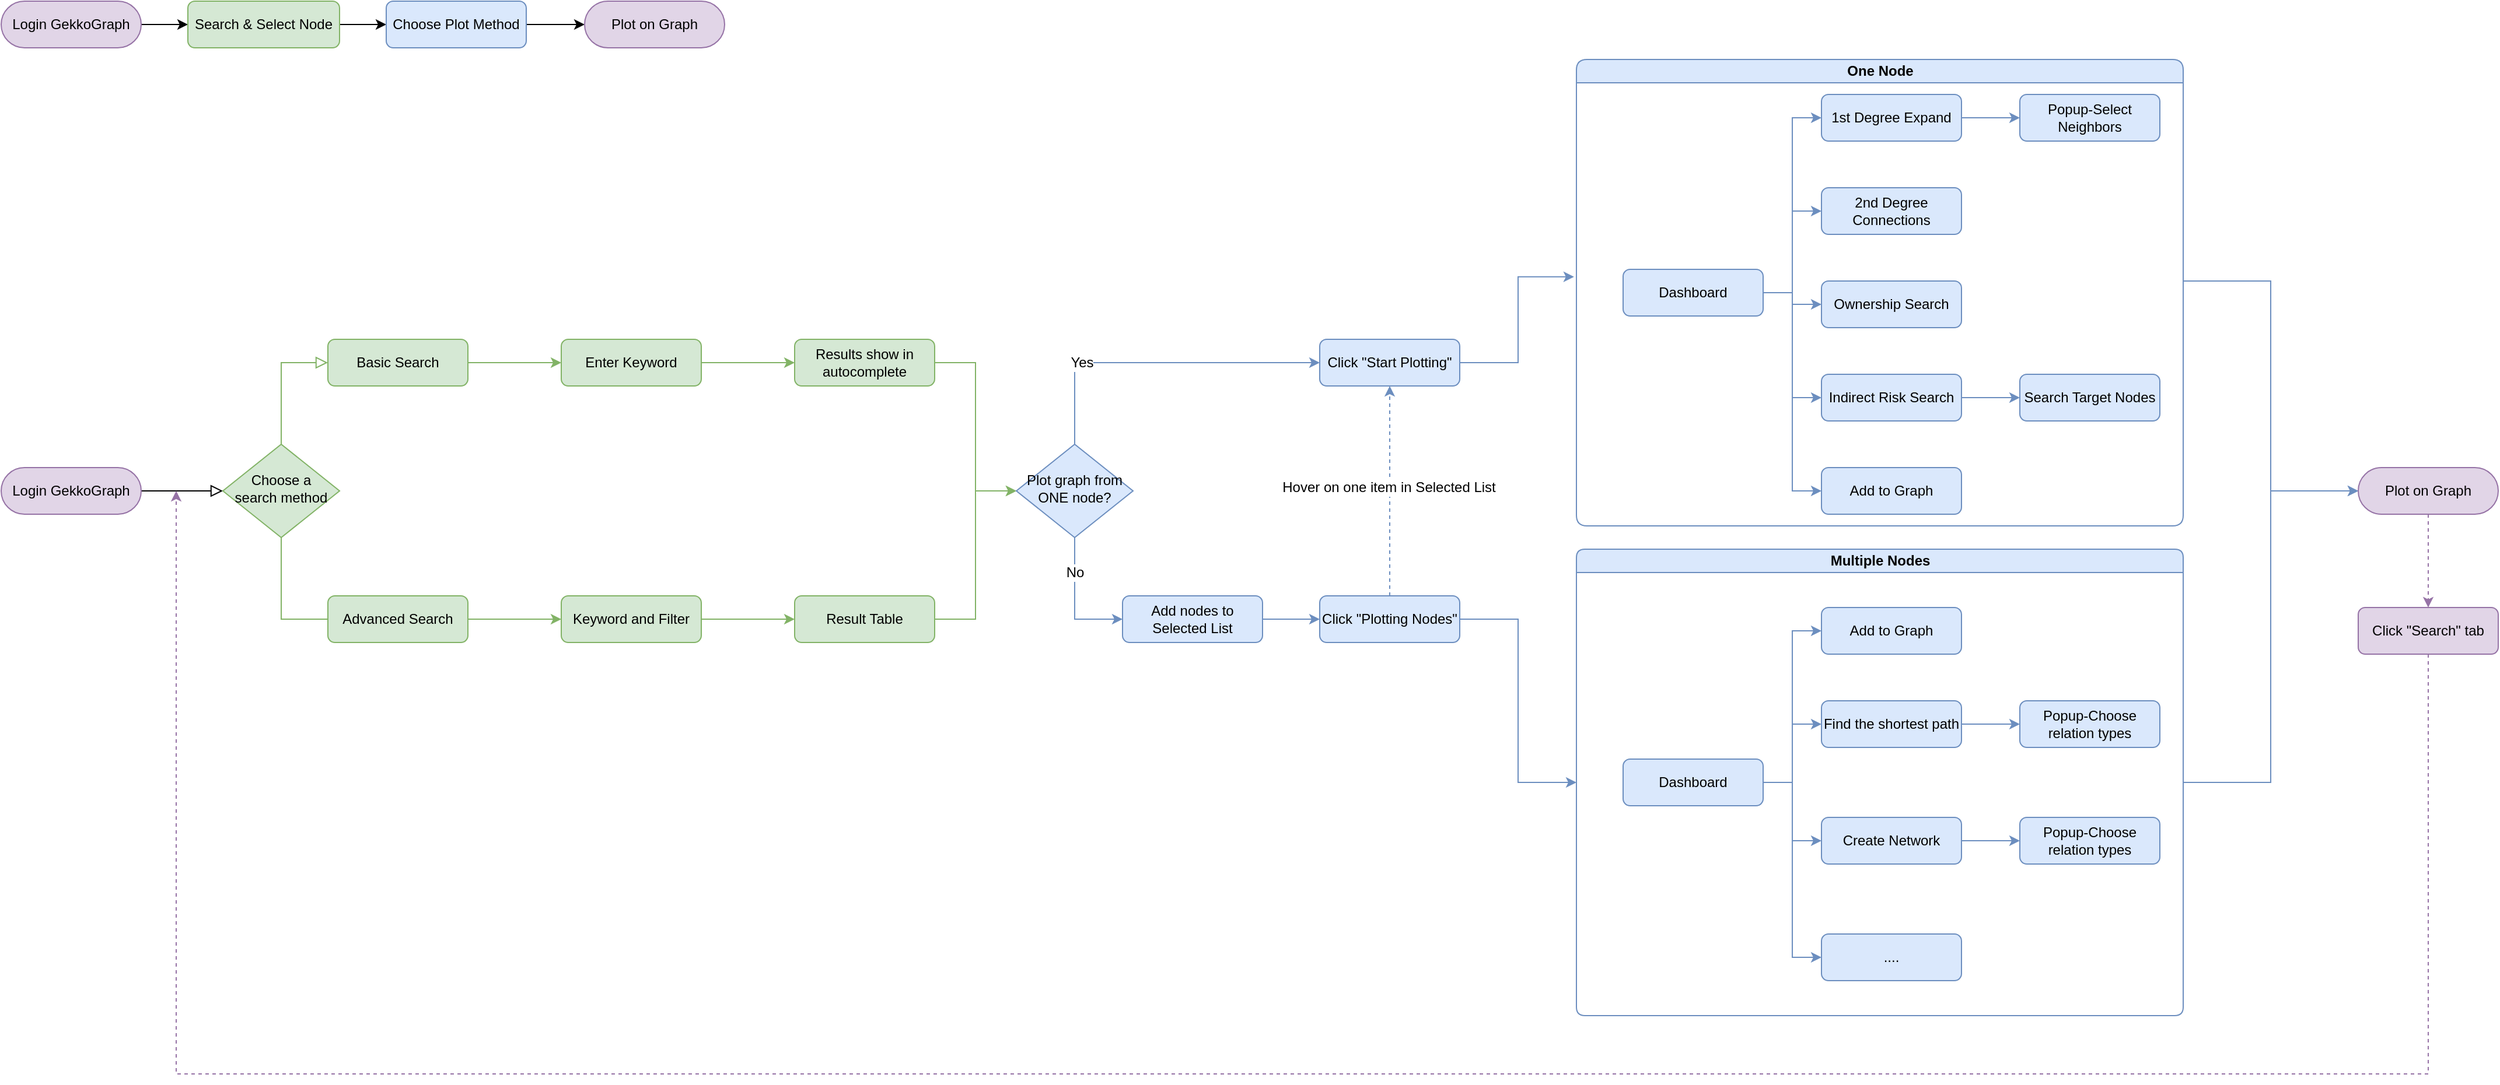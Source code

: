 <mxfile version="14.0.0" type="github">
  <diagram id="C5RBs43oDa-KdzZeNtuy" name="Page-1">
    <mxGraphModel dx="925" dy="1707" grid="1" gridSize="10" guides="1" tooltips="1" connect="1" arrows="1" fold="1" page="1" pageScale="1" pageWidth="827" pageHeight="1169" math="0" shadow="0">
      <root>
        <mxCell id="WIyWlLk6GJQsqaUBKTNV-0" />
        <mxCell id="WIyWlLk6GJQsqaUBKTNV-1" parent="WIyWlLk6GJQsqaUBKTNV-0" />
        <mxCell id="WIyWlLk6GJQsqaUBKTNV-2" value="" style="rounded=0;html=1;jettySize=auto;orthogonalLoop=1;fontSize=11;endArrow=block;endFill=0;endSize=8;strokeWidth=1;shadow=0;labelBackgroundColor=none;edgeStyle=orthogonalEdgeStyle;" parent="WIyWlLk6GJQsqaUBKTNV-1" source="WIyWlLk6GJQsqaUBKTNV-3" target="WIyWlLk6GJQsqaUBKTNV-6" edge="1">
          <mxGeometry relative="1" as="geometry" />
        </mxCell>
        <mxCell id="WIyWlLk6GJQsqaUBKTNV-3" value="Login GekkoGraph" style="rounded=1;whiteSpace=wrap;html=1;fontSize=12;glass=0;strokeWidth=1;shadow=0;arcSize=50;fillColor=#e1d5e7;strokeColor=#9673a6;" parent="WIyWlLk6GJQsqaUBKTNV-1" vertex="1">
          <mxGeometry x="160" y="-640" width="120" height="40" as="geometry" />
        </mxCell>
        <mxCell id="WIyWlLk6GJQsqaUBKTNV-4" value="" style="rounded=0;html=1;jettySize=auto;orthogonalLoop=1;fontSize=11;endArrow=block;endFill=0;endSize=8;strokeWidth=1;shadow=0;labelBackgroundColor=none;edgeStyle=orthogonalEdgeStyle;entryX=0;entryY=0.5;entryDx=0;entryDy=0;fillColor=#d5e8d4;strokeColor=#82b366;" parent="WIyWlLk6GJQsqaUBKTNV-1" source="WIyWlLk6GJQsqaUBKTNV-6" target="WIyWlLk6GJQsqaUBKTNV-12" edge="1">
          <mxGeometry y="20" relative="1" as="geometry">
            <mxPoint as="offset" />
            <mxPoint x="570.034" y="-569.972" as="targetPoint" />
            <Array as="points">
              <mxPoint x="400" y="-510" />
              <mxPoint x="540" y="-510" />
            </Array>
          </mxGeometry>
        </mxCell>
        <mxCell id="WIyWlLk6GJQsqaUBKTNV-5" value="" style="edgeStyle=orthogonalEdgeStyle;rounded=0;html=1;jettySize=auto;orthogonalLoop=1;fontSize=11;endArrow=block;endFill=0;endSize=8;strokeWidth=1;shadow=0;labelBackgroundColor=none;entryX=0;entryY=0.5;entryDx=0;entryDy=0;fillColor=#d5e8d4;strokeColor=#82b366;" parent="WIyWlLk6GJQsqaUBKTNV-1" source="WIyWlLk6GJQsqaUBKTNV-6" target="WIyWlLk6GJQsqaUBKTNV-7" edge="1">
          <mxGeometry y="10" relative="1" as="geometry">
            <mxPoint as="offset" />
            <Array as="points">
              <mxPoint x="400" y="-730" />
            </Array>
          </mxGeometry>
        </mxCell>
        <mxCell id="WIyWlLk6GJQsqaUBKTNV-6" value="Choose a search method" style="rhombus;whiteSpace=wrap;html=1;shadow=0;fontFamily=Helvetica;fontSize=12;align=center;strokeWidth=1;spacing=6;spacingTop=-4;fillColor=#d5e8d4;strokeColor=#82b366;" parent="WIyWlLk6GJQsqaUBKTNV-1" vertex="1">
          <mxGeometry x="350" y="-660" width="100" height="80" as="geometry" />
        </mxCell>
        <mxCell id="0FU5Pp-i_h0f7p2sPTCY-2" value="" style="edgeStyle=orthogonalEdgeStyle;rounded=0;orthogonalLoop=1;jettySize=auto;html=1;entryX=0;entryY=0.5;entryDx=0;entryDy=0;fillColor=#d5e8d4;strokeColor=#82b366;" parent="WIyWlLk6GJQsqaUBKTNV-1" source="WIyWlLk6GJQsqaUBKTNV-7" target="0FU5Pp-i_h0f7p2sPTCY-3" edge="1">
          <mxGeometry relative="1" as="geometry">
            <mxPoint x="640" y="-730" as="targetPoint" />
          </mxGeometry>
        </mxCell>
        <mxCell id="WIyWlLk6GJQsqaUBKTNV-7" value="Basic Search" style="rounded=1;whiteSpace=wrap;html=1;fontSize=12;glass=0;strokeWidth=1;shadow=0;fillColor=#d5e8d4;strokeColor=#82b366;" parent="WIyWlLk6GJQsqaUBKTNV-1" vertex="1">
          <mxGeometry x="440" y="-750" width="120" height="40" as="geometry" />
        </mxCell>
        <mxCell id="0FU5Pp-i_h0f7p2sPTCY-8" value="" style="edgeStyle=orthogonalEdgeStyle;rounded=0;orthogonalLoop=1;jettySize=auto;html=1;entryX=0;entryY=0.5;entryDx=0;entryDy=0;fillColor=#d5e8d4;strokeColor=#82b366;" parent="WIyWlLk6GJQsqaUBKTNV-1" source="WIyWlLk6GJQsqaUBKTNV-12" target="0FU5Pp-i_h0f7p2sPTCY-9" edge="1">
          <mxGeometry relative="1" as="geometry">
            <mxPoint x="640" y="-510" as="targetPoint" />
          </mxGeometry>
        </mxCell>
        <mxCell id="WIyWlLk6GJQsqaUBKTNV-12" value="Advanced Search" style="rounded=1;whiteSpace=wrap;html=1;fontSize=12;glass=0;strokeWidth=1;shadow=0;fillColor=#d5e8d4;strokeColor=#82b366;" parent="WIyWlLk6GJQsqaUBKTNV-1" vertex="1">
          <mxGeometry x="440" y="-530" width="120" height="40" as="geometry" />
        </mxCell>
        <mxCell id="0FU5Pp-i_h0f7p2sPTCY-5" value="" style="edgeStyle=orthogonalEdgeStyle;rounded=0;orthogonalLoop=1;jettySize=auto;html=1;entryX=0;entryY=0.5;entryDx=0;entryDy=0;fillColor=#d5e8d4;strokeColor=#82b366;" parent="WIyWlLk6GJQsqaUBKTNV-1" source="0FU5Pp-i_h0f7p2sPTCY-3" target="0FU5Pp-i_h0f7p2sPTCY-6" edge="1">
          <mxGeometry relative="1" as="geometry">
            <mxPoint x="840" y="-730" as="targetPoint" />
          </mxGeometry>
        </mxCell>
        <mxCell id="0FU5Pp-i_h0f7p2sPTCY-3" value="Enter Keyword" style="rounded=1;whiteSpace=wrap;html=1;fontSize=12;glass=0;strokeWidth=1;shadow=0;fillColor=#d5e8d4;strokeColor=#82b366;" parent="WIyWlLk6GJQsqaUBKTNV-1" vertex="1">
          <mxGeometry x="640" y="-750" width="120" height="40" as="geometry" />
        </mxCell>
        <mxCell id="0FU5Pp-i_h0f7p2sPTCY-13" style="edgeStyle=orthogonalEdgeStyle;rounded=0;orthogonalLoop=1;jettySize=auto;html=1;entryX=0;entryY=0.5;entryDx=0;entryDy=0;fillColor=#d5e8d4;strokeColor=#82b366;" parent="WIyWlLk6GJQsqaUBKTNV-1" source="0FU5Pp-i_h0f7p2sPTCY-6" target="0FU5Pp-i_h0f7p2sPTCY-12" edge="1">
          <mxGeometry relative="1" as="geometry" />
        </mxCell>
        <mxCell id="0FU5Pp-i_h0f7p2sPTCY-6" value="Results show in autocomplete" style="rounded=1;whiteSpace=wrap;html=1;fontSize=12;glass=0;strokeWidth=1;shadow=0;fillColor=#d5e8d4;strokeColor=#82b366;" parent="WIyWlLk6GJQsqaUBKTNV-1" vertex="1">
          <mxGeometry x="840" y="-750" width="120" height="40" as="geometry" />
        </mxCell>
        <mxCell id="0FU5Pp-i_h0f7p2sPTCY-10" style="edgeStyle=orthogonalEdgeStyle;rounded=0;orthogonalLoop=1;jettySize=auto;html=1;entryX=0;entryY=0.5;entryDx=0;entryDy=0;fillColor=#d5e8d4;strokeColor=#82b366;" parent="WIyWlLk6GJQsqaUBKTNV-1" source="0FU5Pp-i_h0f7p2sPTCY-9" target="0FU5Pp-i_h0f7p2sPTCY-11" edge="1">
          <mxGeometry relative="1" as="geometry">
            <mxPoint x="840" y="-510" as="targetPoint" />
          </mxGeometry>
        </mxCell>
        <mxCell id="0FU5Pp-i_h0f7p2sPTCY-9" value="Keyword and Filter" style="rounded=1;whiteSpace=wrap;html=1;fontSize=12;glass=0;strokeWidth=1;shadow=0;fillColor=#d5e8d4;strokeColor=#82b366;" parent="WIyWlLk6GJQsqaUBKTNV-1" vertex="1">
          <mxGeometry x="640" y="-530" width="120" height="40" as="geometry" />
        </mxCell>
        <mxCell id="0FU5Pp-i_h0f7p2sPTCY-14" style="edgeStyle=orthogonalEdgeStyle;rounded=0;orthogonalLoop=1;jettySize=auto;html=1;entryX=0;entryY=0.5;entryDx=0;entryDy=0;fillColor=#d5e8d4;strokeColor=#82b366;" parent="WIyWlLk6GJQsqaUBKTNV-1" source="0FU5Pp-i_h0f7p2sPTCY-11" target="0FU5Pp-i_h0f7p2sPTCY-12" edge="1">
          <mxGeometry relative="1" as="geometry" />
        </mxCell>
        <mxCell id="0FU5Pp-i_h0f7p2sPTCY-11" value="Result Table" style="rounded=1;whiteSpace=wrap;html=1;fontSize=12;glass=0;strokeWidth=1;shadow=0;fillColor=#d5e8d4;strokeColor=#82b366;" parent="WIyWlLk6GJQsqaUBKTNV-1" vertex="1">
          <mxGeometry x="840" y="-530" width="120" height="40" as="geometry" />
        </mxCell>
        <mxCell id="0FU5Pp-i_h0f7p2sPTCY-16" style="edgeStyle=orthogonalEdgeStyle;rounded=0;orthogonalLoop=1;jettySize=auto;html=1;entryX=0;entryY=0.5;entryDx=0;entryDy=0;fontSize=12;fillColor=#dae8fc;strokeColor=#6c8ebf;" parent="WIyWlLk6GJQsqaUBKTNV-1" source="0FU5Pp-i_h0f7p2sPTCY-12" target="0FU5Pp-i_h0f7p2sPTCY-15" edge="1">
          <mxGeometry relative="1" as="geometry">
            <Array as="points">
              <mxPoint x="1080" y="-620" />
              <mxPoint x="1080" y="-730" />
            </Array>
          </mxGeometry>
        </mxCell>
        <mxCell id="0FU5Pp-i_h0f7p2sPTCY-17" value="Yes" style="edgeLabel;html=1;align=center;verticalAlign=middle;resizable=0;points=[];fontSize=12;" parent="0FU5Pp-i_h0f7p2sPTCY-16" vertex="1" connectable="0">
          <mxGeometry x="-0.457" relative="1" as="geometry">
            <mxPoint as="offset" />
          </mxGeometry>
        </mxCell>
        <mxCell id="0FU5Pp-i_h0f7p2sPTCY-12" value="Plot graph from ONE node?" style="rhombus;whiteSpace=wrap;html=1;shadow=0;fontFamily=Helvetica;fontSize=12;align=center;strokeWidth=1;spacing=6;spacingTop=-4;fillColor=#dae8fc;strokeColor=#6c8ebf;" parent="WIyWlLk6GJQsqaUBKTNV-1" vertex="1">
          <mxGeometry x="1030" y="-660" width="100" height="80" as="geometry" />
        </mxCell>
        <mxCell id="0FU5Pp-i_h0f7p2sPTCY-23" style="edgeStyle=orthogonalEdgeStyle;rounded=0;orthogonalLoop=1;jettySize=auto;html=1;exitX=1;exitY=0.5;exitDx=0;exitDy=0;entryX=-0.004;entryY=0.466;entryDx=0;entryDy=0;entryPerimeter=0;fillColor=#dae8fc;strokeColor=#6c8ebf;" parent="WIyWlLk6GJQsqaUBKTNV-1" source="0FU5Pp-i_h0f7p2sPTCY-15" target="0FU5Pp-i_h0f7p2sPTCY-55" edge="1">
          <mxGeometry relative="1" as="geometry">
            <mxPoint x="1340" y="-730" as="targetPoint" />
          </mxGeometry>
        </mxCell>
        <mxCell id="0FU5Pp-i_h0f7p2sPTCY-15" value="Click &quot;Start Plotting&quot;" style="rounded=1;whiteSpace=wrap;html=1;fontSize=12;glass=0;strokeWidth=1;shadow=0;fillColor=#dae8fc;strokeColor=#6c8ebf;" parent="WIyWlLk6GJQsqaUBKTNV-1" vertex="1">
          <mxGeometry x="1290" y="-750" width="120" height="40" as="geometry" />
        </mxCell>
        <mxCell id="0FU5Pp-i_h0f7p2sPTCY-34" style="edgeStyle=orthogonalEdgeStyle;rounded=0;orthogonalLoop=1;jettySize=auto;html=1;entryX=0;entryY=0.5;entryDx=0;entryDy=0;fontSize=12;fillColor=#dae8fc;strokeColor=#6c8ebf;" parent="WIyWlLk6GJQsqaUBKTNV-1" source="0FU5Pp-i_h0f7p2sPTCY-30" target="0FU5Pp-i_h0f7p2sPTCY-33" edge="1">
          <mxGeometry relative="1" as="geometry" />
        </mxCell>
        <mxCell id="0FU5Pp-i_h0f7p2sPTCY-30" value="Add nodes to Selected List" style="rounded=1;whiteSpace=wrap;html=1;fontSize=12;glass=0;strokeWidth=1;shadow=0;fillColor=#dae8fc;strokeColor=#6c8ebf;" parent="WIyWlLk6GJQsqaUBKTNV-1" vertex="1">
          <mxGeometry x="1121" y="-530" width="120" height="40" as="geometry" />
        </mxCell>
        <mxCell id="0FU5Pp-i_h0f7p2sPTCY-31" style="edgeStyle=orthogonalEdgeStyle;rounded=0;orthogonalLoop=1;jettySize=auto;html=1;exitX=0.5;exitY=1;exitDx=0;exitDy=0;entryX=0;entryY=0.5;entryDx=0;entryDy=0;fontSize=12;fillColor=#dae8fc;strokeColor=#6c8ebf;" parent="WIyWlLk6GJQsqaUBKTNV-1" source="0FU5Pp-i_h0f7p2sPTCY-12" target="0FU5Pp-i_h0f7p2sPTCY-30" edge="1">
          <mxGeometry relative="1" as="geometry">
            <mxPoint x="1080.034" y="-444.972" as="sourcePoint" />
            <mxPoint x="1121" y="-515" as="targetPoint" />
            <Array as="points">
              <mxPoint x="1080" y="-510" />
            </Array>
          </mxGeometry>
        </mxCell>
        <mxCell id="0FU5Pp-i_h0f7p2sPTCY-32" value="No" style="edgeLabel;html=1;align=center;verticalAlign=middle;resizable=0;points=[];fontSize=12;" parent="0FU5Pp-i_h0f7p2sPTCY-31" vertex="1" connectable="0">
          <mxGeometry x="-0.457" relative="1" as="geometry">
            <mxPoint as="offset" />
          </mxGeometry>
        </mxCell>
        <mxCell id="0FU5Pp-i_h0f7p2sPTCY-35" style="edgeStyle=orthogonalEdgeStyle;rounded=0;orthogonalLoop=1;jettySize=auto;html=1;entryX=0.5;entryY=1;entryDx=0;entryDy=0;dashed=1;fontSize=12;fillColor=#dae8fc;strokeColor=#6c8ebf;" parent="WIyWlLk6GJQsqaUBKTNV-1" source="0FU5Pp-i_h0f7p2sPTCY-33" target="0FU5Pp-i_h0f7p2sPTCY-15" edge="1">
          <mxGeometry relative="1" as="geometry">
            <Array as="points">
              <mxPoint x="1350" y="-660" />
              <mxPoint x="1350" y="-660" />
            </Array>
          </mxGeometry>
        </mxCell>
        <mxCell id="0FU5Pp-i_h0f7p2sPTCY-36" value="Hover on one item in Selected List" style="edgeLabel;html=1;align=center;verticalAlign=middle;resizable=0;points=[];fontSize=12;" parent="0FU5Pp-i_h0f7p2sPTCY-35" vertex="1" connectable="0">
          <mxGeometry x="0.035" y="1" relative="1" as="geometry">
            <mxPoint as="offset" />
          </mxGeometry>
        </mxCell>
        <mxCell id="0FU5Pp-i_h0f7p2sPTCY-86" style="edgeStyle=orthogonalEdgeStyle;rounded=0;orthogonalLoop=1;jettySize=auto;html=1;entryX=0;entryY=0.5;entryDx=0;entryDy=0;fillColor=#dae8fc;strokeColor=#6c8ebf;" parent="WIyWlLk6GJQsqaUBKTNV-1" source="0FU5Pp-i_h0f7p2sPTCY-33" target="0FU5Pp-i_h0f7p2sPTCY-74" edge="1">
          <mxGeometry relative="1" as="geometry" />
        </mxCell>
        <mxCell id="0FU5Pp-i_h0f7p2sPTCY-33" value="Click &quot;Plotting Nodes&quot;" style="rounded=1;whiteSpace=wrap;html=1;fontSize=12;glass=0;strokeWidth=1;shadow=0;fillColor=#dae8fc;strokeColor=#6c8ebf;" parent="WIyWlLk6GJQsqaUBKTNV-1" vertex="1">
          <mxGeometry x="1290" y="-530" width="120" height="40" as="geometry" />
        </mxCell>
        <mxCell id="0FU5Pp-i_h0f7p2sPTCY-99" style="edgeStyle=orthogonalEdgeStyle;rounded=0;orthogonalLoop=1;jettySize=auto;html=1;entryX=0;entryY=0.5;entryDx=0;entryDy=0;fillColor=#dae8fc;strokeColor=#6c8ebf;" parent="WIyWlLk6GJQsqaUBKTNV-1" source="0FU5Pp-i_h0f7p2sPTCY-55" target="0FU5Pp-i_h0f7p2sPTCY-94" edge="1">
          <mxGeometry relative="1" as="geometry">
            <Array as="points">
              <mxPoint x="2105" y="-800" />
              <mxPoint x="2105" y="-620" />
            </Array>
          </mxGeometry>
        </mxCell>
        <mxCell id="0FU5Pp-i_h0f7p2sPTCY-55" value="One Node" style="swimlane;html=1;startSize=20;horizontal=1;childLayout=treeLayout;horizontalTree=1;resizable=0;containerType=tree;rounded=1;shadow=0;glass=0;strokeWidth=1;noLabel=0;portConstraintRotation=0;backgroundOutline=0;fillColor=#dae8fc;strokeColor=#6c8ebf;" parent="WIyWlLk6GJQsqaUBKTNV-1" vertex="1">
          <mxGeometry x="1510" y="-990" width="520" height="400" as="geometry">
            <mxRectangle x="1520" y="-190" width="30" height="150" as="alternateBounds" />
          </mxGeometry>
        </mxCell>
        <mxCell id="0FU5Pp-i_h0f7p2sPTCY-63" style="edgeStyle=orthogonalEdgeStyle;rounded=0;orthogonalLoop=1;jettySize=auto;html=1;entryX=0;entryY=0.5;entryDx=0;entryDy=0;fillColor=#dae8fc;strokeColor=#6c8ebf;" parent="0FU5Pp-i_h0f7p2sPTCY-55" source="0FU5Pp-i_h0f7p2sPTCY-61" target="0FU5Pp-i_h0f7p2sPTCY-62" edge="1">
          <mxGeometry relative="1" as="geometry" />
        </mxCell>
        <mxCell id="0FU5Pp-i_h0f7p2sPTCY-61" value="Dashboard" style="rounded=1;whiteSpace=wrap;html=1;fontSize=12;glass=0;strokeWidth=1;shadow=0;fillColor=#dae8fc;strokeColor=#6c8ebf;" parent="0FU5Pp-i_h0f7p2sPTCY-55" vertex="1">
          <mxGeometry x="40" y="180" width="120" height="40" as="geometry" />
        </mxCell>
        <mxCell id="0FU5Pp-i_h0f7p2sPTCY-62" value="1st Degree Expand" style="rounded=1;whiteSpace=wrap;html=1;fontSize=12;glass=0;strokeWidth=1;shadow=0;fillColor=#dae8fc;strokeColor=#6c8ebf;" parent="0FU5Pp-i_h0f7p2sPTCY-55" vertex="1">
          <mxGeometry x="210" y="30" width="120" height="40" as="geometry" />
        </mxCell>
        <mxCell id="0FU5Pp-i_h0f7p2sPTCY-64" value="2nd Degree Connections" style="rounded=1;whiteSpace=wrap;html=1;fontSize=12;glass=0;strokeWidth=1;shadow=0;fillColor=#dae8fc;strokeColor=#6c8ebf;" parent="0FU5Pp-i_h0f7p2sPTCY-55" vertex="1">
          <mxGeometry x="210" y="110" width="120" height="40" as="geometry" />
        </mxCell>
        <mxCell id="0FU5Pp-i_h0f7p2sPTCY-65" style="edgeStyle=orthogonalEdgeStyle;rounded=0;orthogonalLoop=1;jettySize=auto;html=1;entryX=0;entryY=0.5;entryDx=0;entryDy=0;fillColor=#dae8fc;strokeColor=#6c8ebf;" parent="0FU5Pp-i_h0f7p2sPTCY-55" source="0FU5Pp-i_h0f7p2sPTCY-61" target="0FU5Pp-i_h0f7p2sPTCY-64" edge="1">
          <mxGeometry relative="1" as="geometry">
            <mxPoint x="160" y="-576" as="sourcePoint" />
            <mxPoint x="210" y="-576" as="targetPoint" />
          </mxGeometry>
        </mxCell>
        <mxCell id="0FU5Pp-i_h0f7p2sPTCY-66" value="Ownership Search" style="rounded=1;whiteSpace=wrap;html=1;fontSize=12;glass=0;strokeWidth=1;shadow=0;fillColor=#dae8fc;strokeColor=#6c8ebf;" parent="0FU5Pp-i_h0f7p2sPTCY-55" vertex="1">
          <mxGeometry x="210" y="190" width="120" height="40" as="geometry" />
        </mxCell>
        <mxCell id="0FU5Pp-i_h0f7p2sPTCY-67" style="edgeStyle=orthogonalEdgeStyle;rounded=0;orthogonalLoop=1;jettySize=auto;html=1;entryX=0;entryY=0.5;entryDx=0;entryDy=0;fillColor=#dae8fc;strokeColor=#6c8ebf;" parent="0FU5Pp-i_h0f7p2sPTCY-55" source="0FU5Pp-i_h0f7p2sPTCY-61" target="0FU5Pp-i_h0f7p2sPTCY-66" edge="1">
          <mxGeometry relative="1" as="geometry">
            <mxPoint x="160" y="-536" as="sourcePoint" />
            <mxPoint x="210" y="-496" as="targetPoint" />
          </mxGeometry>
        </mxCell>
        <mxCell id="0FU5Pp-i_h0f7p2sPTCY-68" value="Indirect Risk Search" style="rounded=1;whiteSpace=wrap;html=1;fontSize=12;glass=0;strokeWidth=1;shadow=0;fillColor=#dae8fc;strokeColor=#6c8ebf;" parent="0FU5Pp-i_h0f7p2sPTCY-55" vertex="1">
          <mxGeometry x="210" y="270" width="120" height="40" as="geometry" />
        </mxCell>
        <mxCell id="0FU5Pp-i_h0f7p2sPTCY-69" style="edgeStyle=orthogonalEdgeStyle;rounded=0;orthogonalLoop=1;jettySize=auto;html=1;entryX=0;entryY=0.5;entryDx=0;entryDy=0;fillColor=#dae8fc;strokeColor=#6c8ebf;" parent="0FU5Pp-i_h0f7p2sPTCY-55" source="0FU5Pp-i_h0f7p2sPTCY-61" target="0FU5Pp-i_h0f7p2sPTCY-68" edge="1">
          <mxGeometry relative="1" as="geometry">
            <mxPoint x="160" y="-456" as="sourcePoint" />
            <mxPoint x="210" y="-376" as="targetPoint" />
          </mxGeometry>
        </mxCell>
        <mxCell id="0FU5Pp-i_h0f7p2sPTCY-72" style="edgeStyle=orthogonalEdgeStyle;rounded=0;orthogonalLoop=1;jettySize=auto;html=1;entryX=0;entryY=0.5;entryDx=0;entryDy=0;fillColor=#dae8fc;strokeColor=#6c8ebf;" parent="0FU5Pp-i_h0f7p2sPTCY-55" source="0FU5Pp-i_h0f7p2sPTCY-62" target="0FU5Pp-i_h0f7p2sPTCY-73" edge="1">
          <mxGeometry relative="1" as="geometry">
            <mxPoint x="1530" y="-446" as="sourcePoint" />
          </mxGeometry>
        </mxCell>
        <mxCell id="0FU5Pp-i_h0f7p2sPTCY-73" value="Popup-Select Neighbors" style="rounded=1;whiteSpace=wrap;html=1;fontSize=12;glass=0;strokeWidth=1;shadow=0;fillColor=#dae8fc;strokeColor=#6c8ebf;" parent="0FU5Pp-i_h0f7p2sPTCY-55" vertex="1">
          <mxGeometry x="380" y="30" width="120" height="40" as="geometry" />
        </mxCell>
        <mxCell id="0FU5Pp-i_h0f7p2sPTCY-92" style="edgeStyle=orthogonalEdgeStyle;rounded=0;orthogonalLoop=1;jettySize=auto;html=1;entryX=0;entryY=0.5;entryDx=0;entryDy=0;fillColor=#dae8fc;strokeColor=#6c8ebf;" parent="0FU5Pp-i_h0f7p2sPTCY-55" source="0FU5Pp-i_h0f7p2sPTCY-68" target="0FU5Pp-i_h0f7p2sPTCY-93" edge="1">
          <mxGeometry relative="1" as="geometry">
            <mxPoint x="1670" y="-110" as="sourcePoint" />
            <mxPoint x="210" y="-376" as="targetPoint" />
          </mxGeometry>
        </mxCell>
        <mxCell id="0FU5Pp-i_h0f7p2sPTCY-93" value="Search Target Nodes" style="rounded=1;whiteSpace=wrap;html=1;fontSize=12;glass=0;strokeWidth=1;shadow=0;fillColor=#dae8fc;strokeColor=#6c8ebf;" parent="0FU5Pp-i_h0f7p2sPTCY-55" vertex="1">
          <mxGeometry x="380" y="270" width="120" height="40" as="geometry" />
        </mxCell>
        <mxCell id="0FU5Pp-i_h0f7p2sPTCY-119" style="edgeStyle=orthogonalEdgeStyle;rounded=0;orthogonalLoop=1;jettySize=auto;html=1;entryX=0;entryY=0.5;entryDx=0;entryDy=0;fillColor=#dae8fc;strokeColor=#6c8ebf;" parent="0FU5Pp-i_h0f7p2sPTCY-55" source="0FU5Pp-i_h0f7p2sPTCY-61" target="0FU5Pp-i_h0f7p2sPTCY-120" edge="1">
          <mxGeometry relative="1" as="geometry">
            <mxPoint x="1670" y="-830" as="sourcePoint" />
            <mxPoint x="210" y="-376" as="targetPoint" />
          </mxGeometry>
        </mxCell>
        <mxCell id="0FU5Pp-i_h0f7p2sPTCY-120" value="Add to Graph" style="rounded=1;whiteSpace=wrap;html=1;fontSize=12;glass=0;strokeWidth=1;shadow=0;fillColor=#dae8fc;strokeColor=#6c8ebf;" parent="0FU5Pp-i_h0f7p2sPTCY-55" vertex="1">
          <mxGeometry x="210" y="350" width="120" height="40" as="geometry" />
        </mxCell>
        <mxCell id="0FU5Pp-i_h0f7p2sPTCY-100" style="edgeStyle=orthogonalEdgeStyle;rounded=0;orthogonalLoop=1;jettySize=auto;html=1;entryX=0;entryY=0.5;entryDx=0;entryDy=0;fillColor=#dae8fc;strokeColor=#6c8ebf;" parent="WIyWlLk6GJQsqaUBKTNV-1" source="0FU5Pp-i_h0f7p2sPTCY-74" target="0FU5Pp-i_h0f7p2sPTCY-94" edge="1">
          <mxGeometry relative="1" as="geometry" />
        </mxCell>
        <mxCell id="0FU5Pp-i_h0f7p2sPTCY-74" value="Multiple Nodes" style="swimlane;html=1;startSize=20;horizontal=1;childLayout=treeLayout;horizontalTree=1;resizable=0;containerType=tree;rounded=1;shadow=0;glass=0;strokeWidth=1;arcSize=12;fillColor=#dae8fc;strokeColor=#6c8ebf;" parent="WIyWlLk6GJQsqaUBKTNV-1" vertex="1">
          <mxGeometry x="1510" y="-570" width="520" height="400" as="geometry">
            <mxRectangle x="1520" y="-190" width="30" height="150" as="alternateBounds" />
          </mxGeometry>
        </mxCell>
        <mxCell id="0FU5Pp-i_h0f7p2sPTCY-75" style="edgeStyle=orthogonalEdgeStyle;rounded=0;orthogonalLoop=1;jettySize=auto;html=1;entryX=0;entryY=0.5;entryDx=0;entryDy=0;fillColor=#dae8fc;strokeColor=#6c8ebf;" parent="0FU5Pp-i_h0f7p2sPTCY-74" source="0FU5Pp-i_h0f7p2sPTCY-76" target="0FU5Pp-i_h0f7p2sPTCY-77" edge="1">
          <mxGeometry relative="1" as="geometry" />
        </mxCell>
        <mxCell id="0FU5Pp-i_h0f7p2sPTCY-121" style="edgeStyle=orthogonalEdgeStyle;rounded=0;orthogonalLoop=1;jettySize=auto;html=1;entryX=0;entryY=0.5;entryDx=0;entryDy=0;fillColor=#dae8fc;strokeColor=#6c8ebf;" parent="0FU5Pp-i_h0f7p2sPTCY-74" source="0FU5Pp-i_h0f7p2sPTCY-76" target="0FU5Pp-i_h0f7p2sPTCY-82" edge="1">
          <mxGeometry relative="1" as="geometry" />
        </mxCell>
        <mxCell id="0FU5Pp-i_h0f7p2sPTCY-76" value="Dashboard" style="rounded=1;whiteSpace=wrap;html=1;fontSize=12;glass=0;strokeWidth=1;shadow=0;fillColor=#dae8fc;strokeColor=#6c8ebf;" parent="0FU5Pp-i_h0f7p2sPTCY-74" vertex="1">
          <mxGeometry x="40" y="180" width="120" height="40" as="geometry" />
        </mxCell>
        <mxCell id="0FU5Pp-i_h0f7p2sPTCY-77" value="Add to Graph" style="rounded=1;whiteSpace=wrap;html=1;fontSize=12;glass=0;strokeWidth=1;shadow=0;fillColor=#dae8fc;strokeColor=#6c8ebf;" parent="0FU5Pp-i_h0f7p2sPTCY-74" vertex="1">
          <mxGeometry x="210" y="50" width="120" height="40" as="geometry" />
        </mxCell>
        <mxCell id="0FU5Pp-i_h0f7p2sPTCY-80" value="Find the shortest path" style="rounded=1;whiteSpace=wrap;html=1;fontSize=12;glass=0;strokeWidth=1;shadow=0;fillColor=#dae8fc;strokeColor=#6c8ebf;" parent="0FU5Pp-i_h0f7p2sPTCY-74" vertex="1">
          <mxGeometry x="210" y="130" width="120" height="40" as="geometry" />
        </mxCell>
        <mxCell id="0FU5Pp-i_h0f7p2sPTCY-81" style="edgeStyle=orthogonalEdgeStyle;rounded=0;orthogonalLoop=1;jettySize=auto;html=1;entryX=0;entryY=0.5;entryDx=0;entryDy=0;fillColor=#dae8fc;strokeColor=#6c8ebf;" parent="0FU5Pp-i_h0f7p2sPTCY-74" source="0FU5Pp-i_h0f7p2sPTCY-76" target="0FU5Pp-i_h0f7p2sPTCY-80" edge="1">
          <mxGeometry relative="1" as="geometry">
            <mxPoint x="160" y="-200" as="sourcePoint" />
            <mxPoint x="210" y="-160" as="targetPoint" />
          </mxGeometry>
        </mxCell>
        <mxCell id="0FU5Pp-i_h0f7p2sPTCY-82" value="Create Network" style="rounded=1;whiteSpace=wrap;html=1;fontSize=12;glass=0;strokeWidth=1;shadow=0;fillColor=#dae8fc;strokeColor=#6c8ebf;" parent="0FU5Pp-i_h0f7p2sPTCY-74" vertex="1">
          <mxGeometry x="210" y="230" width="120" height="40" as="geometry" />
        </mxCell>
        <mxCell id="0FU5Pp-i_h0f7p2sPTCY-95" style="edgeStyle=orthogonalEdgeStyle;rounded=0;orthogonalLoop=1;jettySize=auto;html=1;entryX=0;entryY=0.5;entryDx=0;entryDy=0;fillColor=#dae8fc;strokeColor=#6c8ebf;" parent="0FU5Pp-i_h0f7p2sPTCY-74" source="0FU5Pp-i_h0f7p2sPTCY-80" target="0FU5Pp-i_h0f7p2sPTCY-96" edge="1">
          <mxGeometry relative="1" as="geometry">
            <mxPoint x="1670" y="-424" as="sourcePoint" />
            <mxPoint x="210" y="-160" as="targetPoint" />
          </mxGeometry>
        </mxCell>
        <mxCell id="0FU5Pp-i_h0f7p2sPTCY-96" value="Popup-Choose relation types" style="rounded=1;whiteSpace=wrap;html=1;fontSize=12;glass=0;strokeWidth=1;shadow=0;fillColor=#dae8fc;strokeColor=#6c8ebf;" parent="0FU5Pp-i_h0f7p2sPTCY-74" vertex="1">
          <mxGeometry x="380" y="130" width="120" height="40" as="geometry" />
        </mxCell>
        <mxCell id="0FU5Pp-i_h0f7p2sPTCY-97" style="edgeStyle=orthogonalEdgeStyle;rounded=0;orthogonalLoop=1;jettySize=auto;html=1;entryX=0;entryY=0.5;entryDx=0;entryDy=0;fillColor=#dae8fc;strokeColor=#6c8ebf;" parent="0FU5Pp-i_h0f7p2sPTCY-74" source="0FU5Pp-i_h0f7p2sPTCY-82" target="0FU5Pp-i_h0f7p2sPTCY-98" edge="1">
          <mxGeometry relative="1" as="geometry">
            <mxPoint x="1670" y="-424" as="sourcePoint" />
            <mxPoint x="210" y="-40" as="targetPoint" />
          </mxGeometry>
        </mxCell>
        <mxCell id="0FU5Pp-i_h0f7p2sPTCY-98" value="Popup-Choose relation types" style="rounded=1;whiteSpace=wrap;html=1;fontSize=12;glass=0;strokeWidth=1;shadow=0;fillColor=#dae8fc;strokeColor=#6c8ebf;" parent="0FU5Pp-i_h0f7p2sPTCY-74" vertex="1">
          <mxGeometry x="380" y="230" width="120" height="40" as="geometry" />
        </mxCell>
        <mxCell id="0FU5Pp-i_h0f7p2sPTCY-109" style="edgeStyle=orthogonalEdgeStyle;rounded=0;orthogonalLoop=1;jettySize=auto;html=1;entryX=0;entryY=0.5;entryDx=0;entryDy=0;fillColor=#dae8fc;strokeColor=#6c8ebf;" parent="0FU5Pp-i_h0f7p2sPTCY-74" source="0FU5Pp-i_h0f7p2sPTCY-76" target="0FU5Pp-i_h0f7p2sPTCY-110" edge="1">
          <mxGeometry relative="1" as="geometry">
            <mxPoint x="1670" y="-424" as="sourcePoint" />
            <mxPoint x="210" y="-40" as="targetPoint" />
          </mxGeometry>
        </mxCell>
        <mxCell id="0FU5Pp-i_h0f7p2sPTCY-110" value="...." style="rounded=1;whiteSpace=wrap;html=1;fontSize=12;glass=0;strokeWidth=1;shadow=0;fillColor=#dae8fc;strokeColor=#6c8ebf;" parent="0FU5Pp-i_h0f7p2sPTCY-74" vertex="1">
          <mxGeometry x="210" y="330" width="120" height="40" as="geometry" />
        </mxCell>
        <mxCell id="0FU5Pp-i_h0f7p2sPTCY-102" value="" style="edgeStyle=orthogonalEdgeStyle;rounded=0;orthogonalLoop=1;jettySize=auto;html=1;dashed=1;fillColor=#e1d5e7;strokeColor=#9673a6;" parent="WIyWlLk6GJQsqaUBKTNV-1" source="0FU5Pp-i_h0f7p2sPTCY-94" edge="1">
          <mxGeometry relative="1" as="geometry">
            <mxPoint x="2240" y="-520" as="targetPoint" />
          </mxGeometry>
        </mxCell>
        <mxCell id="0FU5Pp-i_h0f7p2sPTCY-94" value="Plot on Graph" style="rounded=1;whiteSpace=wrap;html=1;fontSize=12;glass=0;strokeWidth=1;shadow=0;arcSize=50;fillColor=#e1d5e7;strokeColor=#9673a6;" parent="WIyWlLk6GJQsqaUBKTNV-1" vertex="1">
          <mxGeometry x="2180" y="-640" width="120" height="40" as="geometry" />
        </mxCell>
        <mxCell id="0FU5Pp-i_h0f7p2sPTCY-106" style="edgeStyle=orthogonalEdgeStyle;rounded=0;orthogonalLoop=1;jettySize=auto;html=1;dashed=1;fillColor=#e1d5e7;strokeColor=#9673a6;" parent="WIyWlLk6GJQsqaUBKTNV-1" source="0FU5Pp-i_h0f7p2sPTCY-105" edge="1">
          <mxGeometry relative="1" as="geometry">
            <mxPoint x="310" y="-620" as="targetPoint" />
            <Array as="points">
              <mxPoint x="2240" y="-120" />
              <mxPoint x="310" y="-120" />
            </Array>
          </mxGeometry>
        </mxCell>
        <mxCell id="0FU5Pp-i_h0f7p2sPTCY-105" value="Click &quot;Search&quot; tab" style="rounded=1;whiteSpace=wrap;html=1;fontSize=12;glass=0;strokeWidth=1;shadow=0;fillColor=#e1d5e7;strokeColor=#9673a6;" parent="WIyWlLk6GJQsqaUBKTNV-1" vertex="1">
          <mxGeometry x="2180" y="-520" width="120" height="40" as="geometry" />
        </mxCell>
        <mxCell id="GJe0f6TZO8kAj-utkbtk-4" style="edgeStyle=orthogonalEdgeStyle;rounded=0;orthogonalLoop=1;jettySize=auto;html=1;entryX=0;entryY=0.5;entryDx=0;entryDy=0;fontSize=12;fontColor=#7EA6E0;" edge="1" parent="WIyWlLk6GJQsqaUBKTNV-1" source="GJe0f6TZO8kAj-utkbtk-0" target="GJe0f6TZO8kAj-utkbtk-1">
          <mxGeometry relative="1" as="geometry" />
        </mxCell>
        <mxCell id="GJe0f6TZO8kAj-utkbtk-0" value="Login GekkoGraph" style="rounded=1;whiteSpace=wrap;html=1;fontSize=12;glass=0;strokeWidth=1;shadow=0;arcSize=50;fillColor=#e1d5e7;strokeColor=#9673a6;" vertex="1" parent="WIyWlLk6GJQsqaUBKTNV-1">
          <mxGeometry x="160" y="-1040" width="120" height="40" as="geometry" />
        </mxCell>
        <mxCell id="GJe0f6TZO8kAj-utkbtk-5" style="edgeStyle=orthogonalEdgeStyle;rounded=0;orthogonalLoop=1;jettySize=auto;html=1;entryX=0;entryY=0.5;entryDx=0;entryDy=0;fontSize=12;fontColor=#7EA6E0;" edge="1" parent="WIyWlLk6GJQsqaUBKTNV-1" source="GJe0f6TZO8kAj-utkbtk-1" target="GJe0f6TZO8kAj-utkbtk-2">
          <mxGeometry relative="1" as="geometry" />
        </mxCell>
        <mxCell id="GJe0f6TZO8kAj-utkbtk-1" value="Search &amp;amp; Select Node" style="rounded=1;whiteSpace=wrap;html=1;fontSize=12;glass=0;strokeWidth=1;shadow=0;fillColor=#d5e8d4;strokeColor=#82b366;" vertex="1" parent="WIyWlLk6GJQsqaUBKTNV-1">
          <mxGeometry x="320" y="-1040" width="130" height="40" as="geometry" />
        </mxCell>
        <mxCell id="GJe0f6TZO8kAj-utkbtk-6" style="edgeStyle=orthogonalEdgeStyle;rounded=0;orthogonalLoop=1;jettySize=auto;html=1;entryX=0;entryY=0.5;entryDx=0;entryDy=0;fontSize=12;fontColor=#7EA6E0;" edge="1" parent="WIyWlLk6GJQsqaUBKTNV-1" source="GJe0f6TZO8kAj-utkbtk-2" target="GJe0f6TZO8kAj-utkbtk-3">
          <mxGeometry relative="1" as="geometry" />
        </mxCell>
        <mxCell id="GJe0f6TZO8kAj-utkbtk-2" value="Choose Plot Method" style="rounded=1;whiteSpace=wrap;html=1;fontSize=12;glass=0;strokeWidth=1;shadow=0;fillColor=#dae8fc;strokeColor=#6c8ebf;" vertex="1" parent="WIyWlLk6GJQsqaUBKTNV-1">
          <mxGeometry x="490" y="-1040" width="120" height="40" as="geometry" />
        </mxCell>
        <mxCell id="GJe0f6TZO8kAj-utkbtk-3" value="Plot on Graph" style="rounded=1;whiteSpace=wrap;html=1;fontSize=12;glass=0;strokeWidth=1;shadow=0;arcSize=50;fillColor=#e1d5e7;strokeColor=#9673a6;" vertex="1" parent="WIyWlLk6GJQsqaUBKTNV-1">
          <mxGeometry x="660" y="-1040" width="120" height="40" as="geometry" />
        </mxCell>
      </root>
    </mxGraphModel>
  </diagram>
</mxfile>
